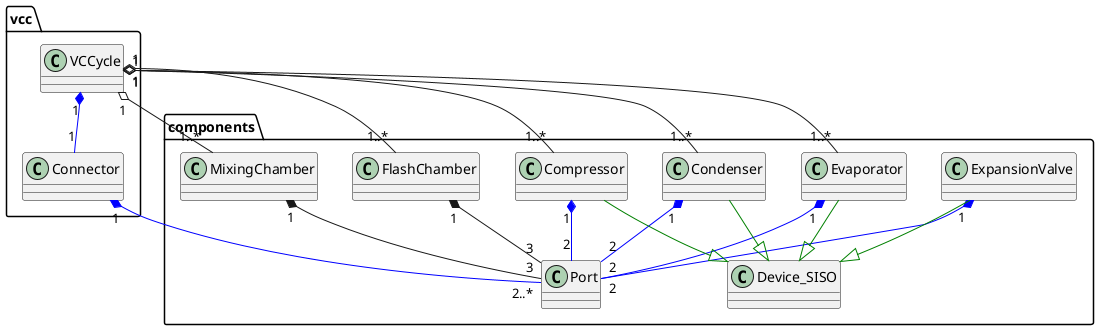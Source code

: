 @startuml class and instance relations
vcc.VCCycle "1" *-[#blue]- "1" vcc.Connector 
vcc.VCCycle "1" o-- "1..*" components.Compressor 
vcc.VCCycle "1" o-- "1..*" components.Condenser
vcc.VCCycle "1" o-- "1..*" components.Evaporator
vcc.VCCycle "1" o-- "1..*" components.FlashChamber
vcc.VCCycle "1" o-- "1..*" components.MixingChamber

vcc.Connector "1" *-[#blue]- "2..*" components.Port
components.Compressor "1" *-[#blue]- "2" components.Port
components.ExpansionValve "1" *-[#blue]- "2" components.Port
components.Evaporator "1" *-[#blue]- "2" components.Port
components.Condenser "1" *-[#blue]- "2" components.Port
components.FlashChamber "1" *-- "3" components.Port
components.MixingChamber "1" *-- "3" components.Port


components.Device_SISO   <|-up[#green]- components.Compressor
components.Device_SISO <|-up[#green]-   components.Condenser
components.Device_SISO  <|-up[#green]-  components.Evaporator
components.Device_SISO <|-up[#green]-   components.ExpansionValve
@enduml
